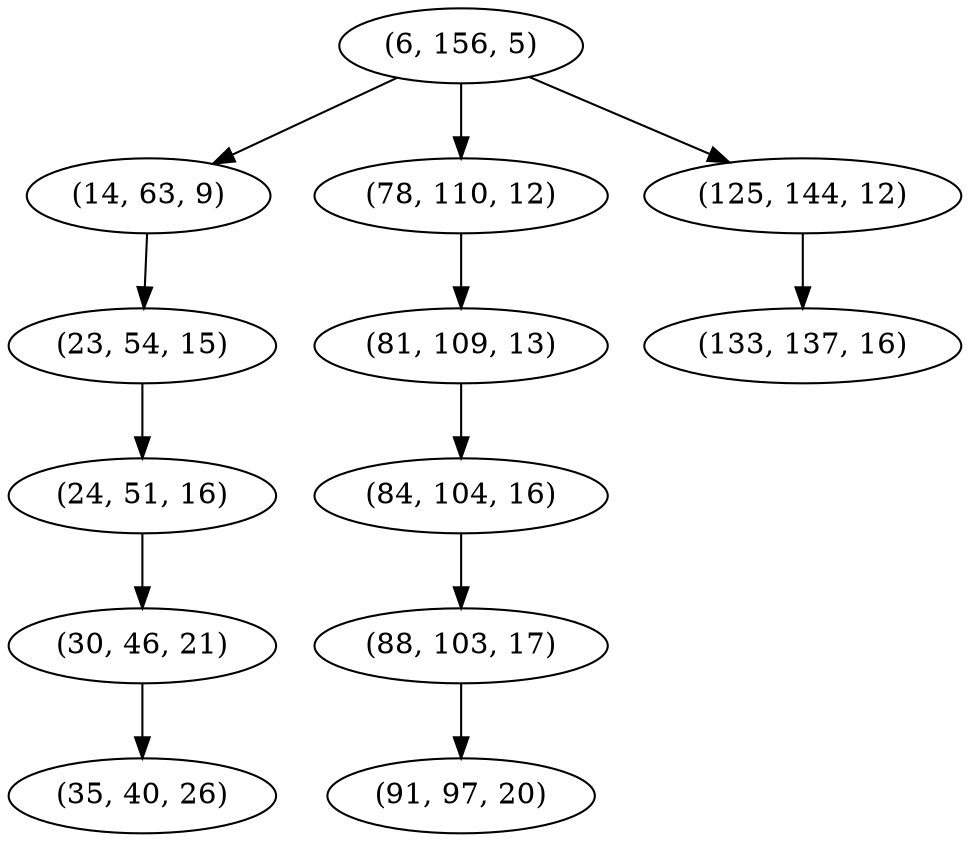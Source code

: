 digraph tree {
    "(6, 156, 5)";
    "(14, 63, 9)";
    "(23, 54, 15)";
    "(24, 51, 16)";
    "(30, 46, 21)";
    "(35, 40, 26)";
    "(78, 110, 12)";
    "(81, 109, 13)";
    "(84, 104, 16)";
    "(88, 103, 17)";
    "(91, 97, 20)";
    "(125, 144, 12)";
    "(133, 137, 16)";
    "(6, 156, 5)" -> "(14, 63, 9)";
    "(6, 156, 5)" -> "(78, 110, 12)";
    "(6, 156, 5)" -> "(125, 144, 12)";
    "(14, 63, 9)" -> "(23, 54, 15)";
    "(23, 54, 15)" -> "(24, 51, 16)";
    "(24, 51, 16)" -> "(30, 46, 21)";
    "(30, 46, 21)" -> "(35, 40, 26)";
    "(78, 110, 12)" -> "(81, 109, 13)";
    "(81, 109, 13)" -> "(84, 104, 16)";
    "(84, 104, 16)" -> "(88, 103, 17)";
    "(88, 103, 17)" -> "(91, 97, 20)";
    "(125, 144, 12)" -> "(133, 137, 16)";
}
